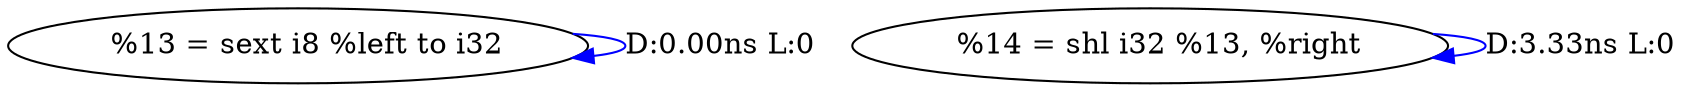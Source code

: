 digraph {
Node0x2b82960[label="  %13 = sext i8 %left to i32"];
Node0x2b82960 -> Node0x2b82960[label="D:0.00ns L:0",color=blue];
Node0x2b82a40[label="  %14 = shl i32 %13, %right"];
Node0x2b82a40 -> Node0x2b82a40[label="D:3.33ns L:0",color=blue];
}
